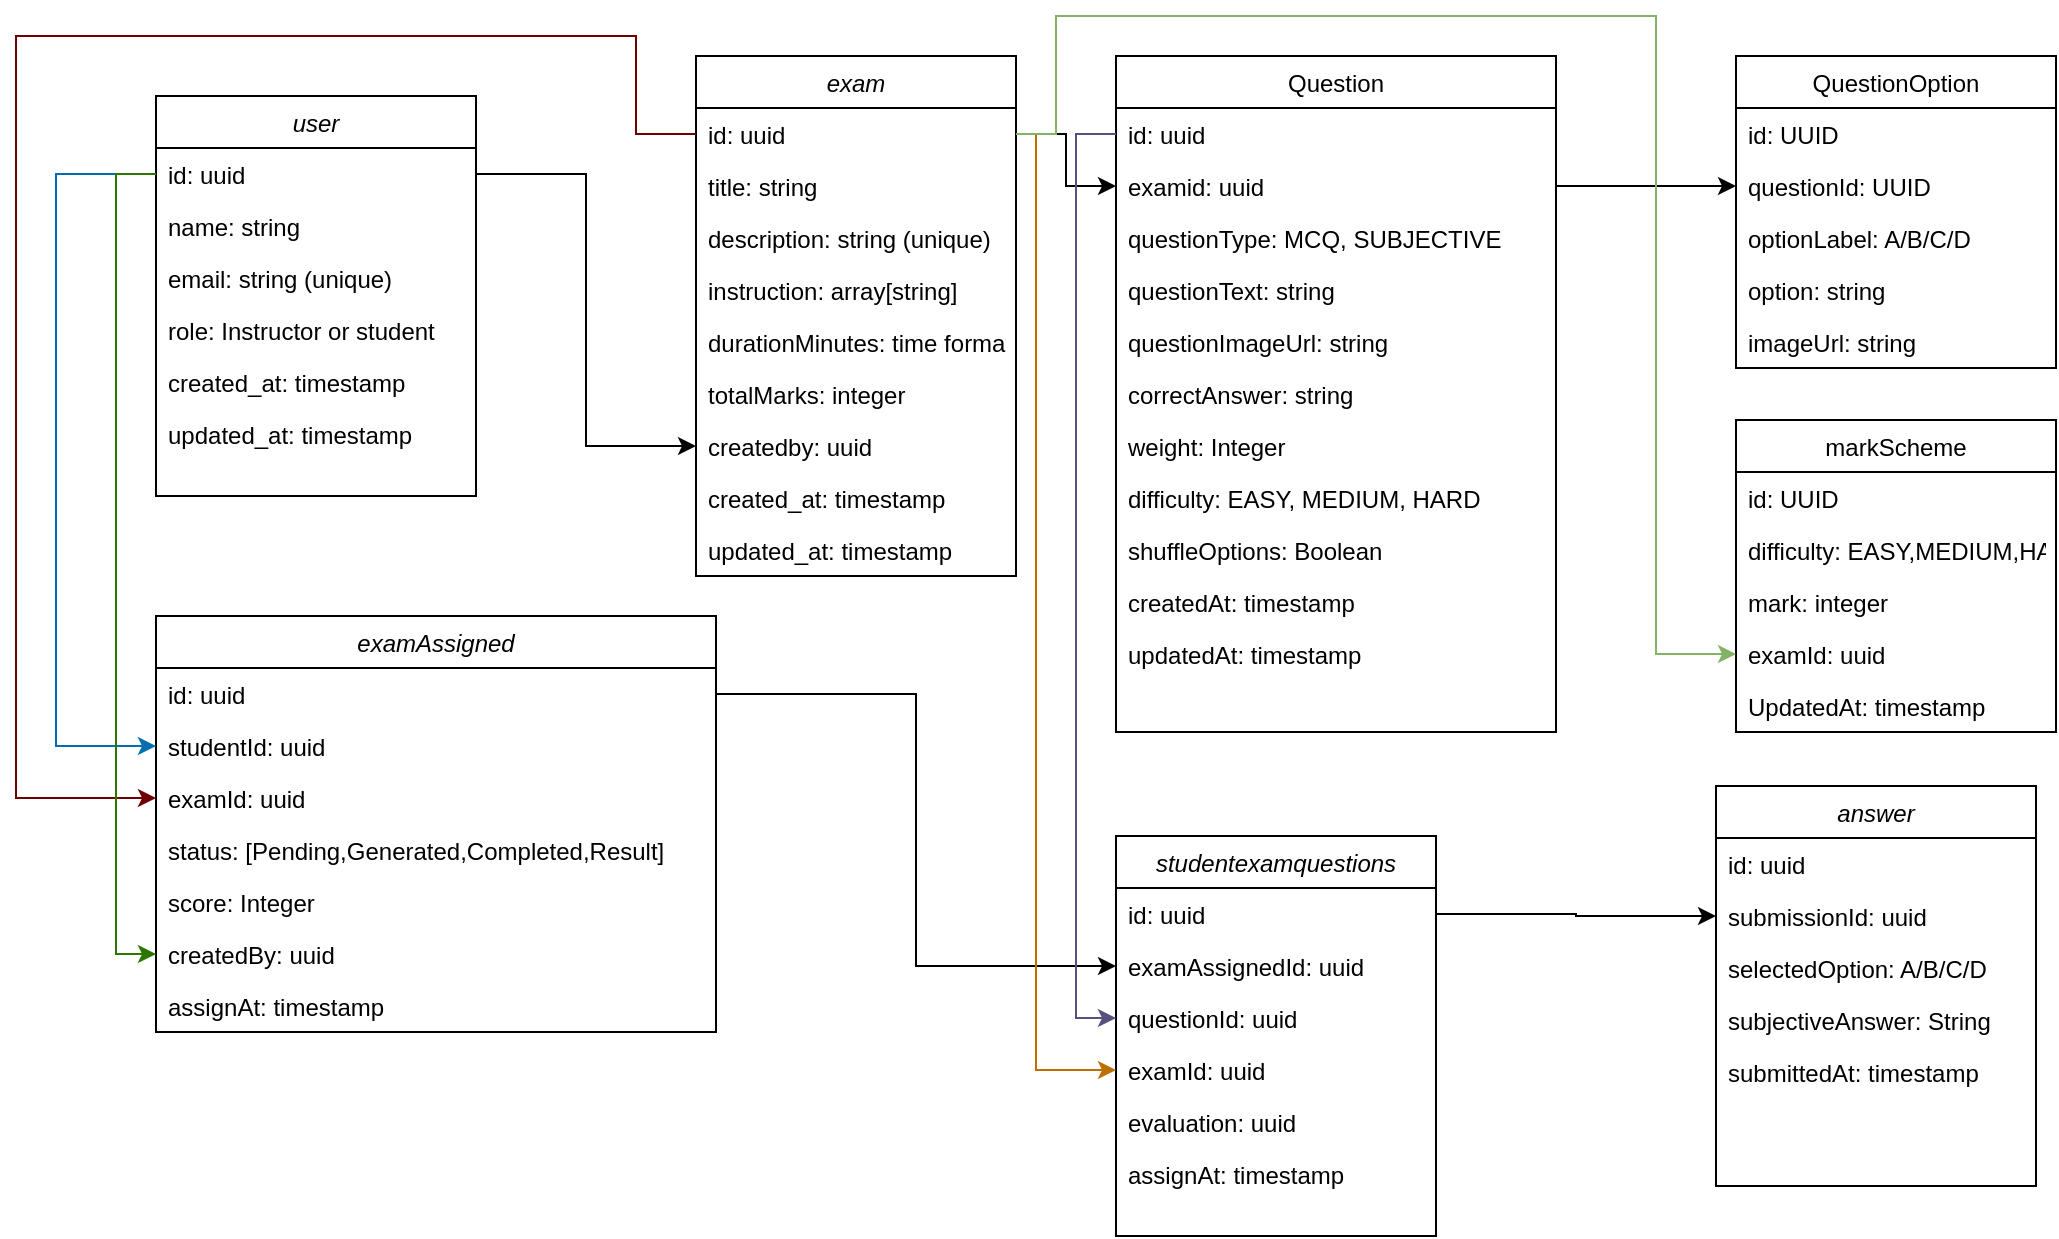 <mxfile version="28.0.7">
  <diagram id="C5RBs43oDa-KdzZeNtuy" name="Page-1">
    <mxGraphModel dx="852" dy="1613" grid="1" gridSize="10" guides="1" tooltips="1" connect="1" arrows="1" fold="1" page="1" pageScale="1" pageWidth="827" pageHeight="1169" math="0" shadow="0">
      <root>
        <mxCell id="WIyWlLk6GJQsqaUBKTNV-0" />
        <mxCell id="WIyWlLk6GJQsqaUBKTNV-1" parent="WIyWlLk6GJQsqaUBKTNV-0" />
        <mxCell id="zkfFHV4jXpPFQw0GAbJ--0" value="user" style="swimlane;fontStyle=2;align=center;verticalAlign=top;childLayout=stackLayout;horizontal=1;startSize=26;horizontalStack=0;resizeParent=1;resizeLast=0;collapsible=1;marginBottom=0;rounded=0;shadow=0;strokeWidth=1;" parent="WIyWlLk6GJQsqaUBKTNV-1" vertex="1">
          <mxGeometry x="90" y="40" width="160" height="200" as="geometry">
            <mxRectangle x="230" y="140" width="160" height="26" as="alternateBounds" />
          </mxGeometry>
        </mxCell>
        <mxCell id="zkfFHV4jXpPFQw0GAbJ--1" value="id: uuid" style="text;align=left;verticalAlign=top;spacingLeft=4;spacingRight=4;overflow=hidden;rotatable=0;points=[[0,0.5],[1,0.5]];portConstraint=eastwest;" parent="zkfFHV4jXpPFQw0GAbJ--0" vertex="1">
          <mxGeometry y="26" width="160" height="26" as="geometry" />
        </mxCell>
        <mxCell id="zkfFHV4jXpPFQw0GAbJ--2" value="name: string" style="text;align=left;verticalAlign=top;spacingLeft=4;spacingRight=4;overflow=hidden;rotatable=0;points=[[0,0.5],[1,0.5]];portConstraint=eastwest;rounded=0;shadow=0;html=0;" parent="zkfFHV4jXpPFQw0GAbJ--0" vertex="1">
          <mxGeometry y="52" width="160" height="26" as="geometry" />
        </mxCell>
        <mxCell id="zkfFHV4jXpPFQw0GAbJ--3" value="email: string (unique)" style="text;align=left;verticalAlign=top;spacingLeft=4;spacingRight=4;overflow=hidden;rotatable=0;points=[[0,0.5],[1,0.5]];portConstraint=eastwest;rounded=0;shadow=0;html=0;" parent="zkfFHV4jXpPFQw0GAbJ--0" vertex="1">
          <mxGeometry y="78" width="160" height="26" as="geometry" />
        </mxCell>
        <mxCell id="iHJQ9Fh9byYJM2_OYIm8-3" value="role: Instructor or student " style="text;align=left;verticalAlign=top;spacingLeft=4;spacingRight=4;overflow=hidden;rotatable=0;points=[[0,0.5],[1,0.5]];portConstraint=eastwest;rounded=0;shadow=0;html=0;" vertex="1" parent="zkfFHV4jXpPFQw0GAbJ--0">
          <mxGeometry y="104" width="160" height="26" as="geometry" />
        </mxCell>
        <mxCell id="iHJQ9Fh9byYJM2_OYIm8-1" value="created_at: timestamp" style="text;align=left;verticalAlign=top;spacingLeft=4;spacingRight=4;overflow=hidden;rotatable=0;points=[[0,0.5],[1,0.5]];portConstraint=eastwest;rounded=0;shadow=0;html=0;" vertex="1" parent="zkfFHV4jXpPFQw0GAbJ--0">
          <mxGeometry y="130" width="160" height="26" as="geometry" />
        </mxCell>
        <mxCell id="iHJQ9Fh9byYJM2_OYIm8-2" value="updated_at: timestamp" style="text;align=left;verticalAlign=top;spacingLeft=4;spacingRight=4;overflow=hidden;rotatable=0;points=[[0,0.5],[1,0.5]];portConstraint=eastwest;rounded=0;shadow=0;html=0;" vertex="1" parent="zkfFHV4jXpPFQw0GAbJ--0">
          <mxGeometry y="156" width="160" height="26" as="geometry" />
        </mxCell>
        <mxCell id="zkfFHV4jXpPFQw0GAbJ--6" value="QuestionOption" style="swimlane;fontStyle=0;align=center;verticalAlign=top;childLayout=stackLayout;horizontal=1;startSize=26;horizontalStack=0;resizeParent=1;resizeLast=0;collapsible=1;marginBottom=0;rounded=0;shadow=0;strokeWidth=1;" parent="WIyWlLk6GJQsqaUBKTNV-1" vertex="1">
          <mxGeometry x="880" y="20" width="160" height="156" as="geometry">
            <mxRectangle x="130" y="380" width="160" height="26" as="alternateBounds" />
          </mxGeometry>
        </mxCell>
        <mxCell id="zkfFHV4jXpPFQw0GAbJ--7" value="id: UUID" style="text;align=left;verticalAlign=top;spacingLeft=4;spacingRight=4;overflow=hidden;rotatable=0;points=[[0,0.5],[1,0.5]];portConstraint=eastwest;" parent="zkfFHV4jXpPFQw0GAbJ--6" vertex="1">
          <mxGeometry y="26" width="160" height="26" as="geometry" />
        </mxCell>
        <mxCell id="zkfFHV4jXpPFQw0GAbJ--8" value="questionId: UUID" style="text;align=left;verticalAlign=top;spacingLeft=4;spacingRight=4;overflow=hidden;rotatable=0;points=[[0,0.5],[1,0.5]];portConstraint=eastwest;rounded=0;shadow=0;html=0;" parent="zkfFHV4jXpPFQw0GAbJ--6" vertex="1">
          <mxGeometry y="52" width="160" height="26" as="geometry" />
        </mxCell>
        <mxCell id="iHJQ9Fh9byYJM2_OYIm8-16" value="optionLabel: A/B/C/D" style="text;align=left;verticalAlign=top;spacingLeft=4;spacingRight=4;overflow=hidden;rotatable=0;points=[[0,0.5],[1,0.5]];portConstraint=eastwest;rounded=0;shadow=0;html=0;" vertex="1" parent="zkfFHV4jXpPFQw0GAbJ--6">
          <mxGeometry y="78" width="160" height="26" as="geometry" />
        </mxCell>
        <mxCell id="iHJQ9Fh9byYJM2_OYIm8-17" value="option: string" style="text;align=left;verticalAlign=top;spacingLeft=4;spacingRight=4;overflow=hidden;rotatable=0;points=[[0,0.5],[1,0.5]];portConstraint=eastwest;rounded=0;shadow=0;html=0;" vertex="1" parent="zkfFHV4jXpPFQw0GAbJ--6">
          <mxGeometry y="104" width="160" height="26" as="geometry" />
        </mxCell>
        <mxCell id="iHJQ9Fh9byYJM2_OYIm8-18" value="imageUrl: string" style="text;align=left;verticalAlign=top;spacingLeft=4;spacingRight=4;overflow=hidden;rotatable=0;points=[[0,0.5],[1,0.5]];portConstraint=eastwest;rounded=0;shadow=0;html=0;" vertex="1" parent="zkfFHV4jXpPFQw0GAbJ--6">
          <mxGeometry y="130" width="160" height="26" as="geometry" />
        </mxCell>
        <mxCell id="zkfFHV4jXpPFQw0GAbJ--17" value="Question" style="swimlane;fontStyle=0;align=center;verticalAlign=top;childLayout=stackLayout;horizontal=1;startSize=26;horizontalStack=0;resizeParent=1;resizeLast=0;collapsible=1;marginBottom=0;rounded=0;shadow=0;strokeWidth=1;" parent="WIyWlLk6GJQsqaUBKTNV-1" vertex="1">
          <mxGeometry x="570" y="20" width="220" height="338" as="geometry">
            <mxRectangle x="550" y="140" width="160" height="26" as="alternateBounds" />
          </mxGeometry>
        </mxCell>
        <mxCell id="iHJQ9Fh9byYJM2_OYIm8-29" value="id: uuid" style="text;align=left;verticalAlign=top;spacingLeft=4;spacingRight=4;overflow=hidden;rotatable=0;points=[[0,0.5],[1,0.5]];portConstraint=eastwest;" vertex="1" parent="zkfFHV4jXpPFQw0GAbJ--17">
          <mxGeometry y="26" width="220" height="26" as="geometry" />
        </mxCell>
        <mxCell id="zkfFHV4jXpPFQw0GAbJ--18" value="examid: uuid" style="text;align=left;verticalAlign=top;spacingLeft=4;spacingRight=4;overflow=hidden;rotatable=0;points=[[0,0.5],[1,0.5]];portConstraint=eastwest;" parent="zkfFHV4jXpPFQw0GAbJ--17" vertex="1">
          <mxGeometry y="52" width="220" height="26" as="geometry" />
        </mxCell>
        <mxCell id="zkfFHV4jXpPFQw0GAbJ--19" value="questionType: MCQ, SUBJECTIVE" style="text;align=left;verticalAlign=top;spacingLeft=4;spacingRight=4;overflow=hidden;rotatable=0;points=[[0,0.5],[1,0.5]];portConstraint=eastwest;rounded=0;shadow=0;html=0;" parent="zkfFHV4jXpPFQw0GAbJ--17" vertex="1">
          <mxGeometry y="78" width="220" height="26" as="geometry" />
        </mxCell>
        <mxCell id="zkfFHV4jXpPFQw0GAbJ--20" value="questionText: string" style="text;align=left;verticalAlign=top;spacingLeft=4;spacingRight=4;overflow=hidden;rotatable=0;points=[[0,0.5],[1,0.5]];portConstraint=eastwest;rounded=0;shadow=0;html=0;" parent="zkfFHV4jXpPFQw0GAbJ--17" vertex="1">
          <mxGeometry y="104" width="220" height="26" as="geometry" />
        </mxCell>
        <mxCell id="zkfFHV4jXpPFQw0GAbJ--21" value="questionImageUrl: string" style="text;align=left;verticalAlign=top;spacingLeft=4;spacingRight=4;overflow=hidden;rotatable=0;points=[[0,0.5],[1,0.5]];portConstraint=eastwest;rounded=0;shadow=0;html=0;" parent="zkfFHV4jXpPFQw0GAbJ--17" vertex="1">
          <mxGeometry y="130" width="220" height="26" as="geometry" />
        </mxCell>
        <mxCell id="zkfFHV4jXpPFQw0GAbJ--22" value="correctAnswer: string" style="text;align=left;verticalAlign=top;spacingLeft=4;spacingRight=4;overflow=hidden;rotatable=0;points=[[0,0.5],[1,0.5]];portConstraint=eastwest;rounded=0;shadow=0;html=0;" parent="zkfFHV4jXpPFQw0GAbJ--17" vertex="1">
          <mxGeometry y="156" width="220" height="26" as="geometry" />
        </mxCell>
        <mxCell id="iHJQ9Fh9byYJM2_OYIm8-5" value="weight: Integer" style="text;align=left;verticalAlign=top;spacingLeft=4;spacingRight=4;overflow=hidden;rotatable=0;points=[[0,0.5],[1,0.5]];portConstraint=eastwest;rounded=0;shadow=0;html=0;" vertex="1" parent="zkfFHV4jXpPFQw0GAbJ--17">
          <mxGeometry y="182" width="220" height="26" as="geometry" />
        </mxCell>
        <mxCell id="iHJQ9Fh9byYJM2_OYIm8-6" value="difficulty: EASY, MEDIUM, HARD" style="text;align=left;verticalAlign=top;spacingLeft=4;spacingRight=4;overflow=hidden;rotatable=0;points=[[0,0.5],[1,0.5]];portConstraint=eastwest;rounded=0;shadow=0;html=0;" vertex="1" parent="zkfFHV4jXpPFQw0GAbJ--17">
          <mxGeometry y="208" width="220" height="26" as="geometry" />
        </mxCell>
        <mxCell id="iHJQ9Fh9byYJM2_OYIm8-7" value="shuffleOptions: Boolean" style="text;align=left;verticalAlign=top;spacingLeft=4;spacingRight=4;overflow=hidden;rotatable=0;points=[[0,0.5],[1,0.5]];portConstraint=eastwest;rounded=0;shadow=0;html=0;" vertex="1" parent="zkfFHV4jXpPFQw0GAbJ--17">
          <mxGeometry y="234" width="220" height="26" as="geometry" />
        </mxCell>
        <mxCell id="iHJQ9Fh9byYJM2_OYIm8-13" value="createdAt: timestamp" style="text;align=left;verticalAlign=top;spacingLeft=4;spacingRight=4;overflow=hidden;rotatable=0;points=[[0,0.5],[1,0.5]];portConstraint=eastwest;rounded=0;shadow=0;html=0;" vertex="1" parent="zkfFHV4jXpPFQw0GAbJ--17">
          <mxGeometry y="260" width="220" height="26" as="geometry" />
        </mxCell>
        <mxCell id="iHJQ9Fh9byYJM2_OYIm8-14" value="updatedAt: timestamp" style="text;align=left;verticalAlign=top;spacingLeft=4;spacingRight=4;overflow=hidden;rotatable=0;points=[[0,0.5],[1,0.5]];portConstraint=eastwest;rounded=0;shadow=0;html=0;" vertex="1" parent="zkfFHV4jXpPFQw0GAbJ--17">
          <mxGeometry y="286" width="220" height="26" as="geometry" />
        </mxCell>
        <mxCell id="iHJQ9Fh9byYJM2_OYIm8-15" style="edgeStyle=orthogonalEdgeStyle;rounded=0;orthogonalLoop=1;jettySize=auto;html=1;entryX=0;entryY=0.5;entryDx=0;entryDy=0;flowAnimation=0;" edge="1" parent="WIyWlLk6GJQsqaUBKTNV-1" source="zkfFHV4jXpPFQw0GAbJ--18" target="zkfFHV4jXpPFQw0GAbJ--8">
          <mxGeometry relative="1" as="geometry" />
        </mxCell>
        <mxCell id="iHJQ9Fh9byYJM2_OYIm8-19" value="exam" style="swimlane;fontStyle=2;align=center;verticalAlign=top;childLayout=stackLayout;horizontal=1;startSize=26;horizontalStack=0;resizeParent=1;resizeLast=0;collapsible=1;marginBottom=0;rounded=0;shadow=0;strokeWidth=1;" vertex="1" parent="WIyWlLk6GJQsqaUBKTNV-1">
          <mxGeometry x="360" y="20" width="160" height="260" as="geometry">
            <mxRectangle x="230" y="140" width="160" height="26" as="alternateBounds" />
          </mxGeometry>
        </mxCell>
        <mxCell id="iHJQ9Fh9byYJM2_OYIm8-20" value="id: uuid" style="text;align=left;verticalAlign=top;spacingLeft=4;spacingRight=4;overflow=hidden;rotatable=0;points=[[0,0.5],[1,0.5]];portConstraint=eastwest;" vertex="1" parent="iHJQ9Fh9byYJM2_OYIm8-19">
          <mxGeometry y="26" width="160" height="26" as="geometry" />
        </mxCell>
        <mxCell id="iHJQ9Fh9byYJM2_OYIm8-21" value="title: string" style="text;align=left;verticalAlign=top;spacingLeft=4;spacingRight=4;overflow=hidden;rotatable=0;points=[[0,0.5],[1,0.5]];portConstraint=eastwest;rounded=0;shadow=0;html=0;" vertex="1" parent="iHJQ9Fh9byYJM2_OYIm8-19">
          <mxGeometry y="52" width="160" height="26" as="geometry" />
        </mxCell>
        <mxCell id="iHJQ9Fh9byYJM2_OYIm8-22" value="description: string (unique)" style="text;align=left;verticalAlign=top;spacingLeft=4;spacingRight=4;overflow=hidden;rotatable=0;points=[[0,0.5],[1,0.5]];portConstraint=eastwest;rounded=0;shadow=0;html=0;" vertex="1" parent="iHJQ9Fh9byYJM2_OYIm8-19">
          <mxGeometry y="78" width="160" height="26" as="geometry" />
        </mxCell>
        <mxCell id="iHJQ9Fh9byYJM2_OYIm8-23" value="instruction: array[string]" style="text;align=left;verticalAlign=top;spacingLeft=4;spacingRight=4;overflow=hidden;rotatable=0;points=[[0,0.5],[1,0.5]];portConstraint=eastwest;rounded=0;shadow=0;html=0;" vertex="1" parent="iHJQ9Fh9byYJM2_OYIm8-19">
          <mxGeometry y="104" width="160" height="26" as="geometry" />
        </mxCell>
        <mxCell id="iHJQ9Fh9byYJM2_OYIm8-26" value="durationMinutes: time format" style="text;align=left;verticalAlign=top;spacingLeft=4;spacingRight=4;overflow=hidden;rotatable=0;points=[[0,0.5],[1,0.5]];portConstraint=eastwest;rounded=0;shadow=0;html=0;" vertex="1" parent="iHJQ9Fh9byYJM2_OYIm8-19">
          <mxGeometry y="130" width="160" height="26" as="geometry" />
        </mxCell>
        <mxCell id="iHJQ9Fh9byYJM2_OYIm8-27" value="totalMarks: integer" style="text;align=left;verticalAlign=top;spacingLeft=4;spacingRight=4;overflow=hidden;rotatable=0;points=[[0,0.5],[1,0.5]];portConstraint=eastwest;rounded=0;shadow=0;html=0;" vertex="1" parent="iHJQ9Fh9byYJM2_OYIm8-19">
          <mxGeometry y="156" width="160" height="26" as="geometry" />
        </mxCell>
        <mxCell id="iHJQ9Fh9byYJM2_OYIm8-33" value="createdby: uuid" style="text;align=left;verticalAlign=top;spacingLeft=4;spacingRight=4;overflow=hidden;rotatable=0;points=[[0,0.5],[1,0.5]];portConstraint=eastwest;rounded=0;shadow=0;html=0;" vertex="1" parent="iHJQ9Fh9byYJM2_OYIm8-19">
          <mxGeometry y="182" width="160" height="26" as="geometry" />
        </mxCell>
        <mxCell id="iHJQ9Fh9byYJM2_OYIm8-24" value="created_at: timestamp" style="text;align=left;verticalAlign=top;spacingLeft=4;spacingRight=4;overflow=hidden;rotatable=0;points=[[0,0.5],[1,0.5]];portConstraint=eastwest;rounded=0;shadow=0;html=0;" vertex="1" parent="iHJQ9Fh9byYJM2_OYIm8-19">
          <mxGeometry y="208" width="160" height="26" as="geometry" />
        </mxCell>
        <mxCell id="iHJQ9Fh9byYJM2_OYIm8-25" value="updated_at: timestamp" style="text;align=left;verticalAlign=top;spacingLeft=4;spacingRight=4;overflow=hidden;rotatable=0;points=[[0,0.5],[1,0.5]];portConstraint=eastwest;rounded=0;shadow=0;html=0;" vertex="1" parent="iHJQ9Fh9byYJM2_OYIm8-19">
          <mxGeometry y="234" width="160" height="26" as="geometry" />
        </mxCell>
        <mxCell id="iHJQ9Fh9byYJM2_OYIm8-34" value="" style="edgeStyle=orthogonalEdgeStyle;rounded=0;orthogonalLoop=1;jettySize=auto;html=1;entryX=0;entryY=0.5;entryDx=0;entryDy=0;" edge="1" parent="WIyWlLk6GJQsqaUBKTNV-1" source="zkfFHV4jXpPFQw0GAbJ--1" target="iHJQ9Fh9byYJM2_OYIm8-33">
          <mxGeometry relative="1" as="geometry" />
        </mxCell>
        <mxCell id="iHJQ9Fh9byYJM2_OYIm8-36" style="edgeStyle=orthogonalEdgeStyle;rounded=0;orthogonalLoop=1;jettySize=auto;html=1;entryX=0;entryY=0.5;entryDx=0;entryDy=0;" edge="1" parent="WIyWlLk6GJQsqaUBKTNV-1" source="iHJQ9Fh9byYJM2_OYIm8-20" target="zkfFHV4jXpPFQw0GAbJ--18">
          <mxGeometry relative="1" as="geometry" />
        </mxCell>
        <mxCell id="iHJQ9Fh9byYJM2_OYIm8-37" value="studentexamquestions" style="swimlane;fontStyle=2;align=center;verticalAlign=top;childLayout=stackLayout;horizontal=1;startSize=26;horizontalStack=0;resizeParent=1;resizeLast=0;collapsible=1;marginBottom=0;rounded=0;shadow=0;strokeWidth=1;" vertex="1" parent="WIyWlLk6GJQsqaUBKTNV-1">
          <mxGeometry x="570" y="410" width="160" height="200" as="geometry">
            <mxRectangle x="230" y="140" width="160" height="26" as="alternateBounds" />
          </mxGeometry>
        </mxCell>
        <mxCell id="iHJQ9Fh9byYJM2_OYIm8-38" value="id: uuid" style="text;align=left;verticalAlign=top;spacingLeft=4;spacingRight=4;overflow=hidden;rotatable=0;points=[[0,0.5],[1,0.5]];portConstraint=eastwest;" vertex="1" parent="iHJQ9Fh9byYJM2_OYIm8-37">
          <mxGeometry y="26" width="160" height="26" as="geometry" />
        </mxCell>
        <mxCell id="iHJQ9Fh9byYJM2_OYIm8-39" value="examAssignedId: uuid" style="text;align=left;verticalAlign=top;spacingLeft=4;spacingRight=4;overflow=hidden;rotatable=0;points=[[0,0.5],[1,0.5]];portConstraint=eastwest;rounded=0;shadow=0;html=0;" vertex="1" parent="iHJQ9Fh9byYJM2_OYIm8-37">
          <mxGeometry y="52" width="160" height="26" as="geometry" />
        </mxCell>
        <mxCell id="iHJQ9Fh9byYJM2_OYIm8-40" value="questionId: uuid" style="text;align=left;verticalAlign=top;spacingLeft=4;spacingRight=4;overflow=hidden;rotatable=0;points=[[0,0.5],[1,0.5]];portConstraint=eastwest;rounded=0;shadow=0;html=0;" vertex="1" parent="iHJQ9Fh9byYJM2_OYIm8-37">
          <mxGeometry y="78" width="160" height="26" as="geometry" />
        </mxCell>
        <mxCell id="iHJQ9Fh9byYJM2_OYIm8-41" value="examId: uuid" style="text;align=left;verticalAlign=top;spacingLeft=4;spacingRight=4;overflow=hidden;rotatable=0;points=[[0,0.5],[1,0.5]];portConstraint=eastwest;rounded=0;shadow=0;html=0;" vertex="1" parent="iHJQ9Fh9byYJM2_OYIm8-37">
          <mxGeometry y="104" width="160" height="26" as="geometry" />
        </mxCell>
        <mxCell id="iHJQ9Fh9byYJM2_OYIm8-71" value="evaluation: uuid" style="text;align=left;verticalAlign=top;spacingLeft=4;spacingRight=4;overflow=hidden;rotatable=0;points=[[0,0.5],[1,0.5]];portConstraint=eastwest;rounded=0;shadow=0;html=0;" vertex="1" parent="iHJQ9Fh9byYJM2_OYIm8-37">
          <mxGeometry y="130" width="160" height="26" as="geometry" />
        </mxCell>
        <mxCell id="iHJQ9Fh9byYJM2_OYIm8-42" value="assignAt: timestamp" style="text;align=left;verticalAlign=top;spacingLeft=4;spacingRight=4;overflow=hidden;rotatable=0;points=[[0,0.5],[1,0.5]];portConstraint=eastwest;rounded=0;shadow=0;html=0;" vertex="1" parent="iHJQ9Fh9byYJM2_OYIm8-37">
          <mxGeometry y="156" width="160" height="26" as="geometry" />
        </mxCell>
        <mxCell id="iHJQ9Fh9byYJM2_OYIm8-44" value="examAssigned" style="swimlane;fontStyle=2;align=center;verticalAlign=top;childLayout=stackLayout;horizontal=1;startSize=26;horizontalStack=0;resizeParent=1;resizeLast=0;collapsible=1;marginBottom=0;rounded=0;shadow=0;strokeWidth=1;" vertex="1" parent="WIyWlLk6GJQsqaUBKTNV-1">
          <mxGeometry x="90" y="300" width="280" height="208" as="geometry">
            <mxRectangle x="230" y="140" width="160" height="26" as="alternateBounds" />
          </mxGeometry>
        </mxCell>
        <mxCell id="iHJQ9Fh9byYJM2_OYIm8-45" value="id: uuid" style="text;align=left;verticalAlign=top;spacingLeft=4;spacingRight=4;overflow=hidden;rotatable=0;points=[[0,0.5],[1,0.5]];portConstraint=eastwest;" vertex="1" parent="iHJQ9Fh9byYJM2_OYIm8-44">
          <mxGeometry y="26" width="280" height="26" as="geometry" />
        </mxCell>
        <mxCell id="iHJQ9Fh9byYJM2_OYIm8-46" value="studentId: uuid " style="text;align=left;verticalAlign=top;spacingLeft=4;spacingRight=4;overflow=hidden;rotatable=0;points=[[0,0.5],[1,0.5]];portConstraint=eastwest;rounded=0;shadow=0;html=0;" vertex="1" parent="iHJQ9Fh9byYJM2_OYIm8-44">
          <mxGeometry y="52" width="280" height="26" as="geometry" />
        </mxCell>
        <mxCell id="iHJQ9Fh9byYJM2_OYIm8-47" value="examId: uuid" style="text;align=left;verticalAlign=top;spacingLeft=4;spacingRight=4;overflow=hidden;rotatable=0;points=[[0,0.5],[1,0.5]];portConstraint=eastwest;rounded=0;shadow=0;html=0;" vertex="1" parent="iHJQ9Fh9byYJM2_OYIm8-44">
          <mxGeometry y="78" width="280" height="26" as="geometry" />
        </mxCell>
        <mxCell id="iHJQ9Fh9byYJM2_OYIm8-48" value="status: [Pending,Generated,Completed,Result]" style="text;align=left;verticalAlign=top;spacingLeft=4;spacingRight=4;overflow=hidden;rotatable=0;points=[[0,0.5],[1,0.5]];portConstraint=eastwest;rounded=0;shadow=0;html=0;" vertex="1" parent="iHJQ9Fh9byYJM2_OYIm8-44">
          <mxGeometry y="104" width="280" height="26" as="geometry" />
        </mxCell>
        <mxCell id="iHJQ9Fh9byYJM2_OYIm8-70" value="score: Integer" style="text;align=left;verticalAlign=top;spacingLeft=4;spacingRight=4;overflow=hidden;rotatable=0;points=[[0,0.5],[1,0.5]];portConstraint=eastwest;rounded=0;shadow=0;html=0;" vertex="1" parent="iHJQ9Fh9byYJM2_OYIm8-44">
          <mxGeometry y="130" width="280" height="26" as="geometry" />
        </mxCell>
        <mxCell id="iHJQ9Fh9byYJM2_OYIm8-49" value="createdBy: uuid" style="text;align=left;verticalAlign=top;spacingLeft=4;spacingRight=4;overflow=hidden;rotatable=0;points=[[0,0.5],[1,0.5]];portConstraint=eastwest;rounded=0;shadow=0;html=0;" vertex="1" parent="iHJQ9Fh9byYJM2_OYIm8-44">
          <mxGeometry y="156" width="280" height="26" as="geometry" />
        </mxCell>
        <mxCell id="iHJQ9Fh9byYJM2_OYIm8-50" value="assignAt: timestamp" style="text;align=left;verticalAlign=top;spacingLeft=4;spacingRight=4;overflow=hidden;rotatable=0;points=[[0,0.5],[1,0.5]];portConstraint=eastwest;rounded=0;shadow=0;html=0;" vertex="1" parent="iHJQ9Fh9byYJM2_OYIm8-44">
          <mxGeometry y="182" width="280" height="26" as="geometry" />
        </mxCell>
        <mxCell id="iHJQ9Fh9byYJM2_OYIm8-52" style="edgeStyle=orthogonalEdgeStyle;rounded=0;orthogonalLoop=1;jettySize=auto;html=1;entryX=0;entryY=0.5;entryDx=0;entryDy=0;fillColor=#1ba1e2;strokeColor=#006EAF;" edge="1" parent="WIyWlLk6GJQsqaUBKTNV-1" source="zkfFHV4jXpPFQw0GAbJ--1" target="iHJQ9Fh9byYJM2_OYIm8-46">
          <mxGeometry relative="1" as="geometry">
            <Array as="points">
              <mxPoint x="40" y="79" />
              <mxPoint x="40" y="365" />
            </Array>
          </mxGeometry>
        </mxCell>
        <mxCell id="iHJQ9Fh9byYJM2_OYIm8-53" style="edgeStyle=orthogonalEdgeStyle;rounded=0;orthogonalLoop=1;jettySize=auto;html=1;entryX=0;entryY=0.5;entryDx=0;entryDy=0;fillColor=#a20025;strokeColor=#6F0000;" edge="1" parent="WIyWlLk6GJQsqaUBKTNV-1" source="iHJQ9Fh9byYJM2_OYIm8-20" target="iHJQ9Fh9byYJM2_OYIm8-47">
          <mxGeometry relative="1" as="geometry">
            <Array as="points">
              <mxPoint x="330" y="59" />
              <mxPoint x="330" y="10" />
              <mxPoint x="20" y="10" />
              <mxPoint x="20" y="391" />
            </Array>
          </mxGeometry>
        </mxCell>
        <mxCell id="iHJQ9Fh9byYJM2_OYIm8-55" style="edgeStyle=orthogonalEdgeStyle;rounded=0;orthogonalLoop=1;jettySize=auto;html=1;entryX=0;entryY=0.5;entryDx=0;entryDy=0;fillColor=#60a917;strokeColor=#2D7600;" edge="1" parent="WIyWlLk6GJQsqaUBKTNV-1" source="zkfFHV4jXpPFQw0GAbJ--1" target="iHJQ9Fh9byYJM2_OYIm8-49">
          <mxGeometry relative="1" as="geometry">
            <Array as="points">
              <mxPoint x="70" y="79" />
              <mxPoint x="70" y="469" />
            </Array>
          </mxGeometry>
        </mxCell>
        <mxCell id="iHJQ9Fh9byYJM2_OYIm8-56" value="answer" style="swimlane;fontStyle=2;align=center;verticalAlign=top;childLayout=stackLayout;horizontal=1;startSize=26;horizontalStack=0;resizeParent=1;resizeLast=0;collapsible=1;marginBottom=0;rounded=0;shadow=0;strokeWidth=1;" vertex="1" parent="WIyWlLk6GJQsqaUBKTNV-1">
          <mxGeometry x="870" y="385" width="160" height="200" as="geometry">
            <mxRectangle x="230" y="140" width="160" height="26" as="alternateBounds" />
          </mxGeometry>
        </mxCell>
        <mxCell id="iHJQ9Fh9byYJM2_OYIm8-57" value="id: uuid" style="text;align=left;verticalAlign=top;spacingLeft=4;spacingRight=4;overflow=hidden;rotatable=0;points=[[0,0.5],[1,0.5]];portConstraint=eastwest;" vertex="1" parent="iHJQ9Fh9byYJM2_OYIm8-56">
          <mxGeometry y="26" width="160" height="26" as="geometry" />
        </mxCell>
        <mxCell id="iHJQ9Fh9byYJM2_OYIm8-58" value="submissionId: uuid" style="text;align=left;verticalAlign=top;spacingLeft=4;spacingRight=4;overflow=hidden;rotatable=0;points=[[0,0.5],[1,0.5]];portConstraint=eastwest;rounded=0;shadow=0;html=0;" vertex="1" parent="iHJQ9Fh9byYJM2_OYIm8-56">
          <mxGeometry y="52" width="160" height="26" as="geometry" />
        </mxCell>
        <mxCell id="iHJQ9Fh9byYJM2_OYIm8-60" value="selectedOption: A/B/C/D" style="text;align=left;verticalAlign=top;spacingLeft=4;spacingRight=4;overflow=hidden;rotatable=0;points=[[0,0.5],[1,0.5]];portConstraint=eastwest;rounded=0;shadow=0;html=0;" vertex="1" parent="iHJQ9Fh9byYJM2_OYIm8-56">
          <mxGeometry y="78" width="160" height="26" as="geometry" />
        </mxCell>
        <mxCell id="iHJQ9Fh9byYJM2_OYIm8-61" value="subjectiveAnswer: String" style="text;align=left;verticalAlign=top;spacingLeft=4;spacingRight=4;overflow=hidden;rotatable=0;points=[[0,0.5],[1,0.5]];portConstraint=eastwest;rounded=0;shadow=0;html=0;" vertex="1" parent="iHJQ9Fh9byYJM2_OYIm8-56">
          <mxGeometry y="104" width="160" height="26" as="geometry" />
        </mxCell>
        <mxCell id="iHJQ9Fh9byYJM2_OYIm8-67" value="submittedAt: timestamp" style="text;align=left;verticalAlign=top;spacingLeft=4;spacingRight=4;overflow=hidden;rotatable=0;points=[[0,0.5],[1,0.5]];portConstraint=eastwest;rounded=0;shadow=0;html=0;" vertex="1" parent="iHJQ9Fh9byYJM2_OYIm8-56">
          <mxGeometry y="130" width="160" height="26" as="geometry" />
        </mxCell>
        <mxCell id="iHJQ9Fh9byYJM2_OYIm8-63" style="edgeStyle=orthogonalEdgeStyle;rounded=0;orthogonalLoop=1;jettySize=auto;html=1;entryX=0;entryY=0.5;entryDx=0;entryDy=0;" edge="1" parent="WIyWlLk6GJQsqaUBKTNV-1" source="iHJQ9Fh9byYJM2_OYIm8-45" target="iHJQ9Fh9byYJM2_OYIm8-39">
          <mxGeometry relative="1" as="geometry" />
        </mxCell>
        <mxCell id="iHJQ9Fh9byYJM2_OYIm8-64" style="edgeStyle=orthogonalEdgeStyle;rounded=0;orthogonalLoop=1;jettySize=auto;html=1;entryX=0;entryY=0.5;entryDx=0;entryDy=0;fillColor=#d0cee2;strokeColor=#56517e;" edge="1" parent="WIyWlLk6GJQsqaUBKTNV-1" source="iHJQ9Fh9byYJM2_OYIm8-29" target="iHJQ9Fh9byYJM2_OYIm8-40">
          <mxGeometry relative="1" as="geometry" />
        </mxCell>
        <mxCell id="iHJQ9Fh9byYJM2_OYIm8-65" style="edgeStyle=orthogonalEdgeStyle;rounded=0;orthogonalLoop=1;jettySize=auto;html=1;entryX=0;entryY=0.5;entryDx=0;entryDy=0;fillColor=#f0a30a;strokeColor=#BD7000;" edge="1" parent="WIyWlLk6GJQsqaUBKTNV-1" source="iHJQ9Fh9byYJM2_OYIm8-20" target="iHJQ9Fh9byYJM2_OYIm8-41">
          <mxGeometry relative="1" as="geometry">
            <Array as="points">
              <mxPoint x="530" y="59" />
              <mxPoint x="530" y="527" />
            </Array>
          </mxGeometry>
        </mxCell>
        <mxCell id="iHJQ9Fh9byYJM2_OYIm8-68" style="edgeStyle=orthogonalEdgeStyle;rounded=0;orthogonalLoop=1;jettySize=auto;html=1;entryX=0;entryY=0.5;entryDx=0;entryDy=0;" edge="1" parent="WIyWlLk6GJQsqaUBKTNV-1" source="iHJQ9Fh9byYJM2_OYIm8-38" target="iHJQ9Fh9byYJM2_OYIm8-58">
          <mxGeometry relative="1" as="geometry" />
        </mxCell>
        <mxCell id="iHJQ9Fh9byYJM2_OYIm8-72" value="markScheme" style="swimlane;fontStyle=0;align=center;verticalAlign=top;childLayout=stackLayout;horizontal=1;startSize=26;horizontalStack=0;resizeParent=1;resizeLast=0;collapsible=1;marginBottom=0;rounded=0;shadow=0;strokeWidth=1;" vertex="1" parent="WIyWlLk6GJQsqaUBKTNV-1">
          <mxGeometry x="880" y="202" width="160" height="156" as="geometry">
            <mxRectangle x="130" y="380" width="160" height="26" as="alternateBounds" />
          </mxGeometry>
        </mxCell>
        <mxCell id="iHJQ9Fh9byYJM2_OYIm8-73" value="id: UUID" style="text;align=left;verticalAlign=top;spacingLeft=4;spacingRight=4;overflow=hidden;rotatable=0;points=[[0,0.5],[1,0.5]];portConstraint=eastwest;" vertex="1" parent="iHJQ9Fh9byYJM2_OYIm8-72">
          <mxGeometry y="26" width="160" height="26" as="geometry" />
        </mxCell>
        <mxCell id="iHJQ9Fh9byYJM2_OYIm8-74" value="difficulty: EASY,MEDIUM,HARD" style="text;align=left;verticalAlign=top;spacingLeft=4;spacingRight=4;overflow=hidden;rotatable=0;points=[[0,0.5],[1,0.5]];portConstraint=eastwest;rounded=0;shadow=0;html=0;" vertex="1" parent="iHJQ9Fh9byYJM2_OYIm8-72">
          <mxGeometry y="52" width="160" height="26" as="geometry" />
        </mxCell>
        <mxCell id="iHJQ9Fh9byYJM2_OYIm8-75" value="mark: integer" style="text;align=left;verticalAlign=top;spacingLeft=4;spacingRight=4;overflow=hidden;rotatable=0;points=[[0,0.5],[1,0.5]];portConstraint=eastwest;rounded=0;shadow=0;html=0;" vertex="1" parent="iHJQ9Fh9byYJM2_OYIm8-72">
          <mxGeometry y="78" width="160" height="26" as="geometry" />
        </mxCell>
        <mxCell id="iHJQ9Fh9byYJM2_OYIm8-77" value="examId: uuid" style="text;align=left;verticalAlign=top;spacingLeft=4;spacingRight=4;overflow=hidden;rotatable=0;points=[[0,0.5],[1,0.5]];portConstraint=eastwest;rounded=0;shadow=0;html=0;" vertex="1" parent="iHJQ9Fh9byYJM2_OYIm8-72">
          <mxGeometry y="104" width="160" height="26" as="geometry" />
        </mxCell>
        <mxCell id="iHJQ9Fh9byYJM2_OYIm8-79" value="UpdatedAt: timestamp" style="text;align=left;verticalAlign=top;spacingLeft=4;spacingRight=4;overflow=hidden;rotatable=0;points=[[0,0.5],[1,0.5]];portConstraint=eastwest;rounded=0;shadow=0;html=0;" vertex="1" parent="iHJQ9Fh9byYJM2_OYIm8-72">
          <mxGeometry y="130" width="160" height="26" as="geometry" />
        </mxCell>
        <mxCell id="iHJQ9Fh9byYJM2_OYIm8-78" style="edgeStyle=orthogonalEdgeStyle;rounded=0;orthogonalLoop=1;jettySize=auto;html=1;entryX=0;entryY=0.5;entryDx=0;entryDy=0;fillColor=#d5e8d4;strokeColor=#82b366;" edge="1" parent="WIyWlLk6GJQsqaUBKTNV-1" source="iHJQ9Fh9byYJM2_OYIm8-20" target="iHJQ9Fh9byYJM2_OYIm8-77">
          <mxGeometry relative="1" as="geometry">
            <Array as="points">
              <mxPoint x="540" y="59" />
              <mxPoint x="540" />
              <mxPoint x="840" />
              <mxPoint x="840" y="319" />
            </Array>
          </mxGeometry>
        </mxCell>
      </root>
    </mxGraphModel>
  </diagram>
</mxfile>
